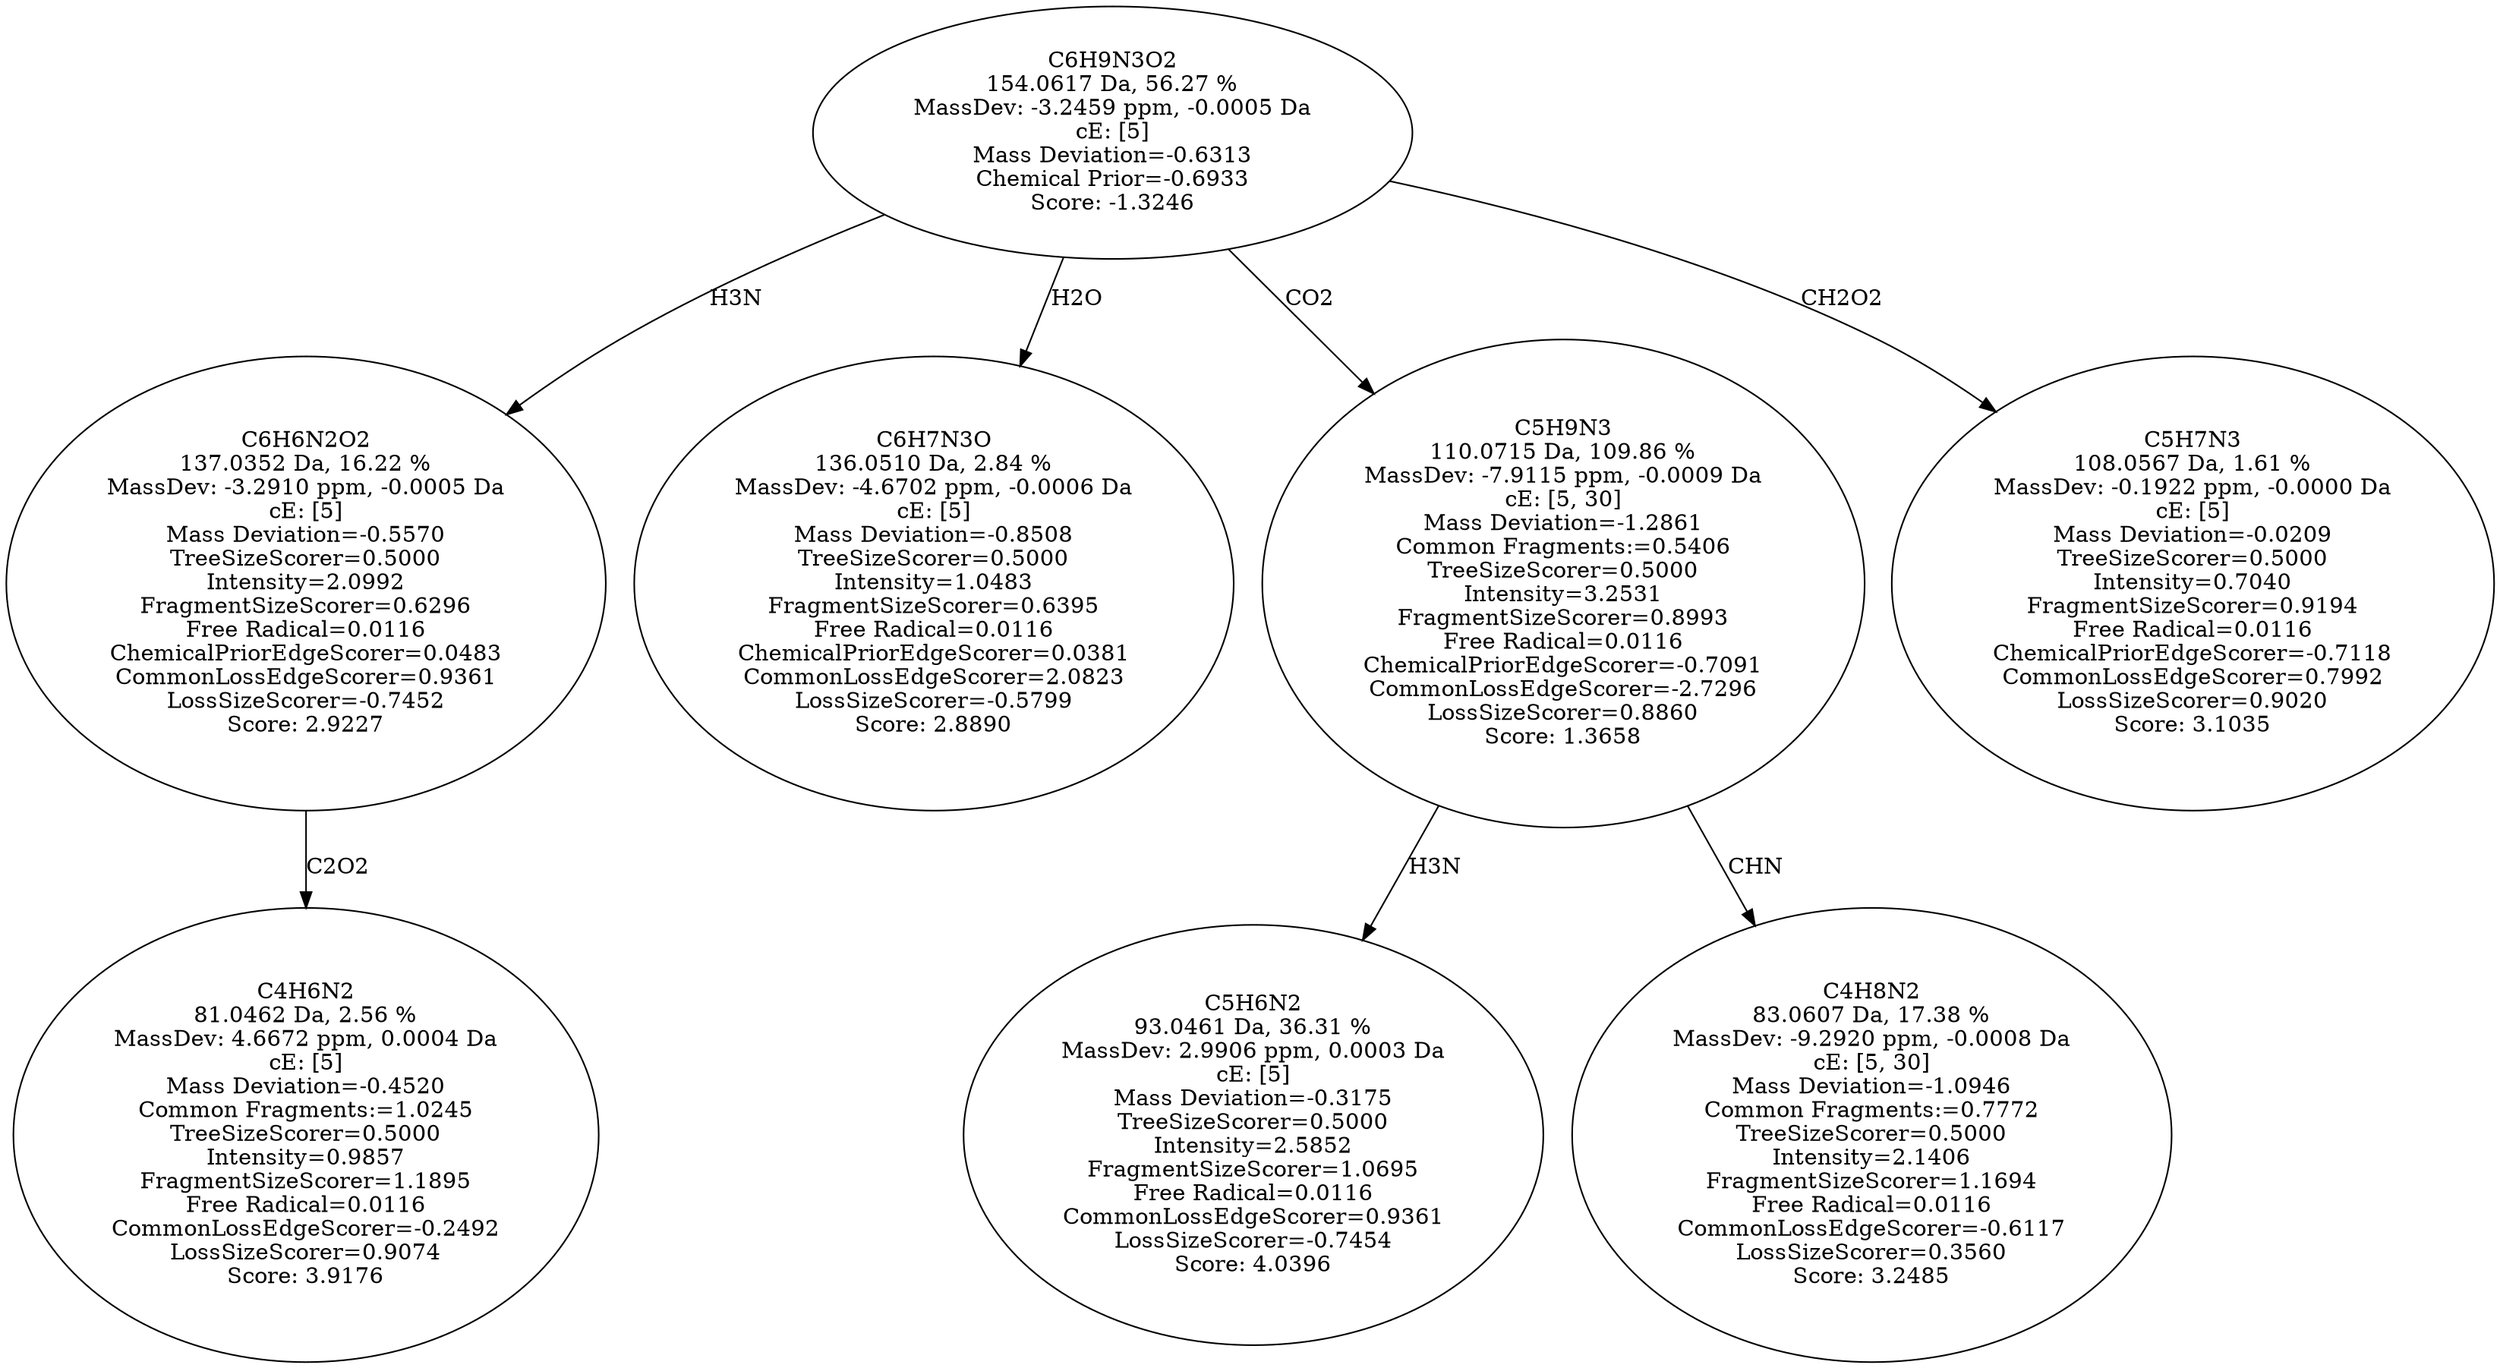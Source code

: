 strict digraph {
v1 [label="C4H6N2\n81.0462 Da, 2.56 %\nMassDev: 4.6672 ppm, 0.0004 Da\ncE: [5]\nMass Deviation=-0.4520\nCommon Fragments:=1.0245\nTreeSizeScorer=0.5000\nIntensity=0.9857\nFragmentSizeScorer=1.1895\nFree Radical=0.0116\nCommonLossEdgeScorer=-0.2492\nLossSizeScorer=0.9074\nScore: 3.9176"];
v2 [label="C6H6N2O2\n137.0352 Da, 16.22 %\nMassDev: -3.2910 ppm, -0.0005 Da\ncE: [5]\nMass Deviation=-0.5570\nTreeSizeScorer=0.5000\nIntensity=2.0992\nFragmentSizeScorer=0.6296\nFree Radical=0.0116\nChemicalPriorEdgeScorer=0.0483\nCommonLossEdgeScorer=0.9361\nLossSizeScorer=-0.7452\nScore: 2.9227"];
v3 [label="C6H7N3O\n136.0510 Da, 2.84 %\nMassDev: -4.6702 ppm, -0.0006 Da\ncE: [5]\nMass Deviation=-0.8508\nTreeSizeScorer=0.5000\nIntensity=1.0483\nFragmentSizeScorer=0.6395\nFree Radical=0.0116\nChemicalPriorEdgeScorer=0.0381\nCommonLossEdgeScorer=2.0823\nLossSizeScorer=-0.5799\nScore: 2.8890"];
v4 [label="C5H6N2\n93.0461 Da, 36.31 %\nMassDev: 2.9906 ppm, 0.0003 Da\ncE: [5]\nMass Deviation=-0.3175\nTreeSizeScorer=0.5000\nIntensity=2.5852\nFragmentSizeScorer=1.0695\nFree Radical=0.0116\nCommonLossEdgeScorer=0.9361\nLossSizeScorer=-0.7454\nScore: 4.0396"];
v5 [label="C4H8N2\n83.0607 Da, 17.38 %\nMassDev: -9.2920 ppm, -0.0008 Da\ncE: [5, 30]\nMass Deviation=-1.0946\nCommon Fragments:=0.7772\nTreeSizeScorer=0.5000\nIntensity=2.1406\nFragmentSizeScorer=1.1694\nFree Radical=0.0116\nCommonLossEdgeScorer=-0.6117\nLossSizeScorer=0.3560\nScore: 3.2485"];
v6 [label="C5H9N3\n110.0715 Da, 109.86 %\nMassDev: -7.9115 ppm, -0.0009 Da\ncE: [5, 30]\nMass Deviation=-1.2861\nCommon Fragments:=0.5406\nTreeSizeScorer=0.5000\nIntensity=3.2531\nFragmentSizeScorer=0.8993\nFree Radical=0.0116\nChemicalPriorEdgeScorer=-0.7091\nCommonLossEdgeScorer=-2.7296\nLossSizeScorer=0.8860\nScore: 1.3658"];
v7 [label="C5H7N3\n108.0567 Da, 1.61 %\nMassDev: -0.1922 ppm, -0.0000 Da\ncE: [5]\nMass Deviation=-0.0209\nTreeSizeScorer=0.5000\nIntensity=0.7040\nFragmentSizeScorer=0.9194\nFree Radical=0.0116\nChemicalPriorEdgeScorer=-0.7118\nCommonLossEdgeScorer=0.7992\nLossSizeScorer=0.9020\nScore: 3.1035"];
v8 [label="C6H9N3O2\n154.0617 Da, 56.27 %\nMassDev: -3.2459 ppm, -0.0005 Da\ncE: [5]\nMass Deviation=-0.6313\nChemical Prior=-0.6933\nScore: -1.3246"];
v2 -> v1 [label="C2O2"];
v8 -> v2 [label="H3N"];
v8 -> v3 [label="H2O"];
v6 -> v4 [label="H3N"];
v6 -> v5 [label="CHN"];
v8 -> v6 [label="CO2"];
v8 -> v7 [label="CH2O2"];
}
